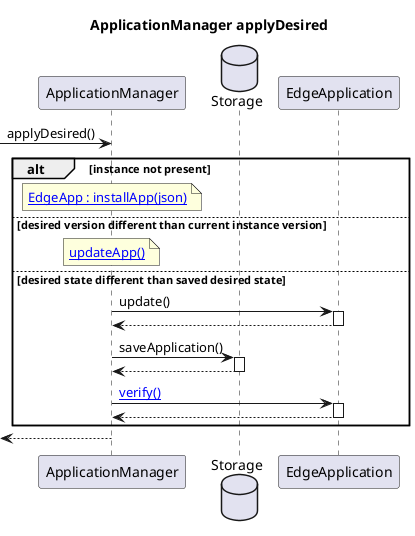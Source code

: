 @startuml
title "ApplicationManager applyDesired"

participant ApplicationManager as AM
database Storage as Stor
participant EdgeApplication as EApp

[->AM: applyDesired()

alt instance not present
    note over AM: [[http://www.plantuml.com/plantuml/proxy?cache=no&src=https://raw.githubusercontent.com/se-edge/diagrams/develop/ApplicationManager/installApp.puml&fmt=svg EdgeApp : installApp(json)]]

else desired version different than current instance version
    note over AM: [[http://www.plantuml.com/plantuml/proxy?cache=no&src=https://raw.githubusercontent.com/se-edge/diagrams/develop/ApplicationManager/updateApp.puml&fmt=svg updateApp()]]

else desired state different than saved desired state
    AM->EApp ++: update()
    EApp-->AM --:
    AM->Stor ++: saveApplication()
    Stor-->AM --:
    AM->EApp ++: [[http://www.plantuml.com/plantuml/proxy?cache=no&src=https://raw.githubusercontent.com/se-edge/diagrams/develop/ApplicationManager/ComposeApplication.verify.puml&fmt=svg verify()]]
    EApp-->AM --:
end

AM-->[:
@enduml
